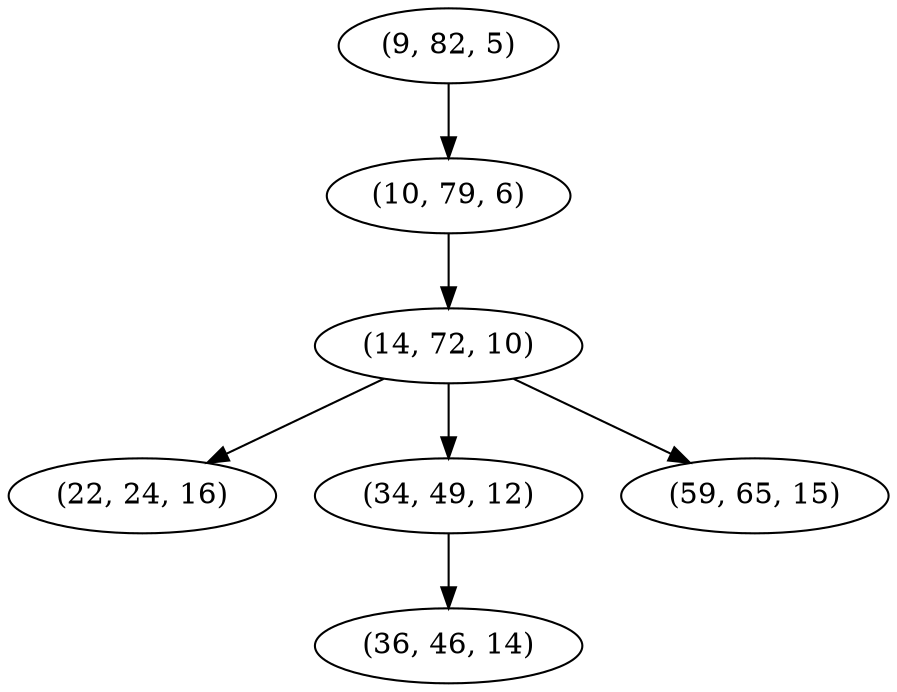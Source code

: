 digraph tree {
    "(9, 82, 5)";
    "(10, 79, 6)";
    "(14, 72, 10)";
    "(22, 24, 16)";
    "(34, 49, 12)";
    "(36, 46, 14)";
    "(59, 65, 15)";
    "(9, 82, 5)" -> "(10, 79, 6)";
    "(10, 79, 6)" -> "(14, 72, 10)";
    "(14, 72, 10)" -> "(22, 24, 16)";
    "(14, 72, 10)" -> "(34, 49, 12)";
    "(14, 72, 10)" -> "(59, 65, 15)";
    "(34, 49, 12)" -> "(36, 46, 14)";
}
